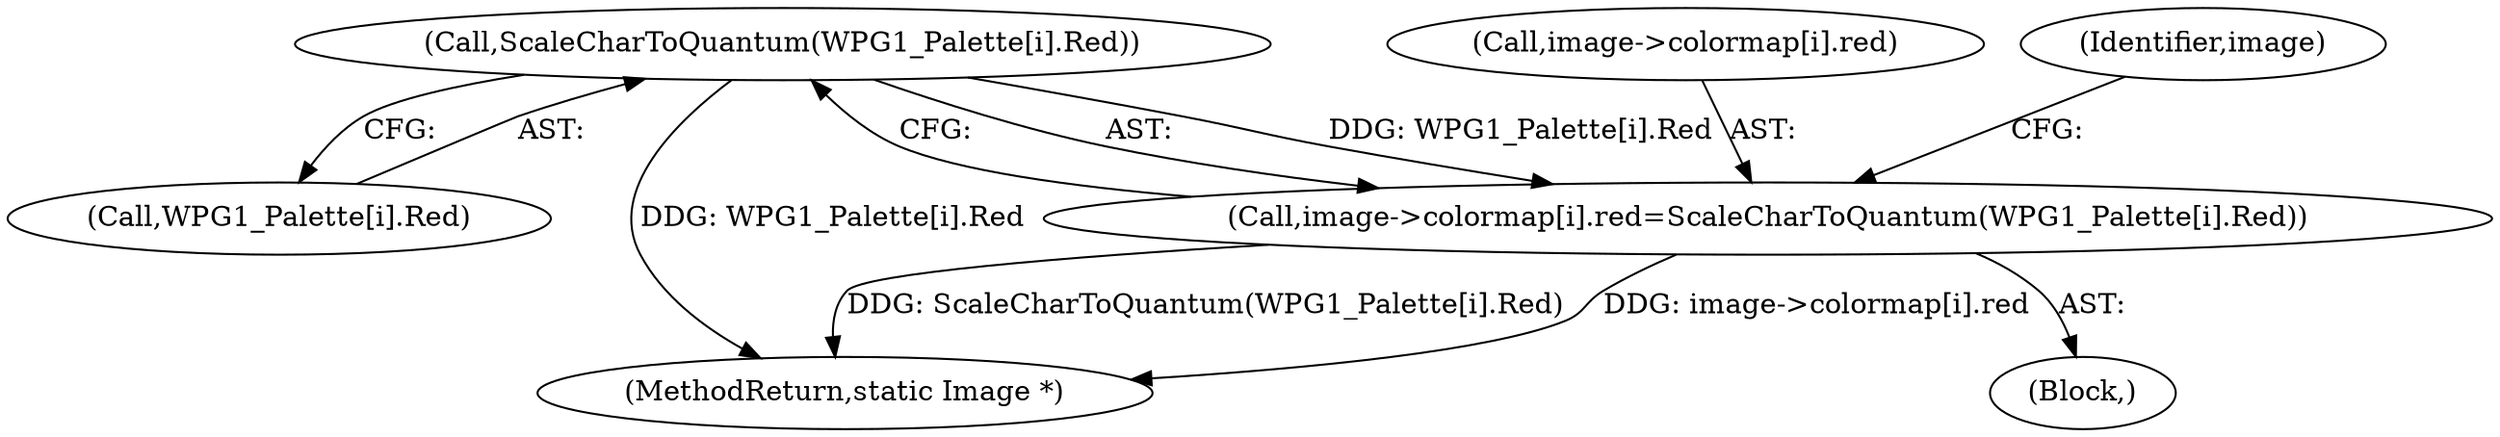 digraph "0_ImageMagick_2130bf6f89ded32ef0c88a11694f107c52566c53@array" {
"1000897" [label="(Call,ScaleCharToQuantum(WPG1_Palette[i].Red))"];
"1000889" [label="(Call,image->colormap[i].red=ScaleCharToQuantum(WPG1_Palette[i].Red))"];
"1000898" [label="(Call,WPG1_Palette[i].Red)"];
"1000888" [label="(Block,)"];
"1000897" [label="(Call,ScaleCharToQuantum(WPG1_Palette[i].Red))"];
"1001970" [label="(MethodReturn,static Image *)"];
"1000890" [label="(Call,image->colormap[i].red)"];
"1000907" [label="(Identifier,image)"];
"1000889" [label="(Call,image->colormap[i].red=ScaleCharToQuantum(WPG1_Palette[i].Red))"];
"1000897" -> "1000889"  [label="AST: "];
"1000897" -> "1000898"  [label="CFG: "];
"1000898" -> "1000897"  [label="AST: "];
"1000889" -> "1000897"  [label="CFG: "];
"1000897" -> "1001970"  [label="DDG: WPG1_Palette[i].Red"];
"1000897" -> "1000889"  [label="DDG: WPG1_Palette[i].Red"];
"1000889" -> "1000888"  [label="AST: "];
"1000890" -> "1000889"  [label="AST: "];
"1000907" -> "1000889"  [label="CFG: "];
"1000889" -> "1001970"  [label="DDG: ScaleCharToQuantum(WPG1_Palette[i].Red)"];
"1000889" -> "1001970"  [label="DDG: image->colormap[i].red"];
}
